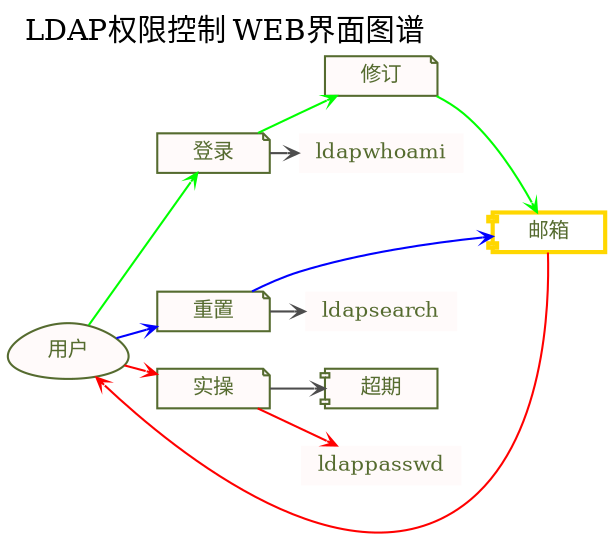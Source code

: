 digraph G4ldapACLinWEB {
    /*全局设定
$ dot -Tpng ldap-acl-web.dot -o ldap-acl-web.png
$ neato -Tpng idx-zoomquiet.dot -o idx-zoomquiet.png -Tcmapx -o idx-zoomquiet.map
    */
    graph [label="LDAP权限控制 WEB界面图谱",fontsize=14.0,
        labeljust="l",labelloc="t",center=1,
        ranksep=0.2,center=1,ratio=compress,
        rankdir=LR,
        ];

    node[fontsize=10.0,height=0.1,
        style=filled,fillcolor=snow,
        color=darkolivegreen,fontcolor=darkolivegreen,
        shape=plaintext,
        ];

    edge [fontsize=9.0,fontcolor=yellowgreen,
        fontcolor=gray25,
        color=gray30,
        arrowsize=0.5,arrowhead=vee,arrowtail=none,
        ];

    /*图元声明
    start       [label="流程开始/结束",shape=point];
    end         [label="",shape=doublecircle,fillcolor=red];

    box         [label="实体/对象",shape=box];
    ellipse     [label="行动/节点",shape=ellipse];
    egg         [label="用户/人物",shape=egg];
    plaintext   [label="状态/属性",shape=plaintext,fillcolor=whitesmoke];
    diamond     [label="判别",shape=diamond];
    note        [label="注释",shape=note];
    tab         [label="目录/模块",shape=tab];
    db          [label="数据库",shape=box3d];
    component   [label="主机/组件",shape=component];
    */
    User [label="用户",shape=egg];
    login [label="登录",shape=note];
    reset [label="重置",shape=note];
    modify [label="修订",shape=note];
    fixed [label="实操",shape=note];
    mail [label="邮箱",shape=component,color="gold",style="setlinewidth(2)"];
    timeout [label="超期",shape=component];
    /*图例关系*/
    User->login->modify->mail[color="green"];
    User->reset->mail [color="blue"];
        reset->ldapsearch;
        login->ldapwhoami;
    mail->User->fixed->ldappasswd [color="red"];
        fixed->timeout;
}

